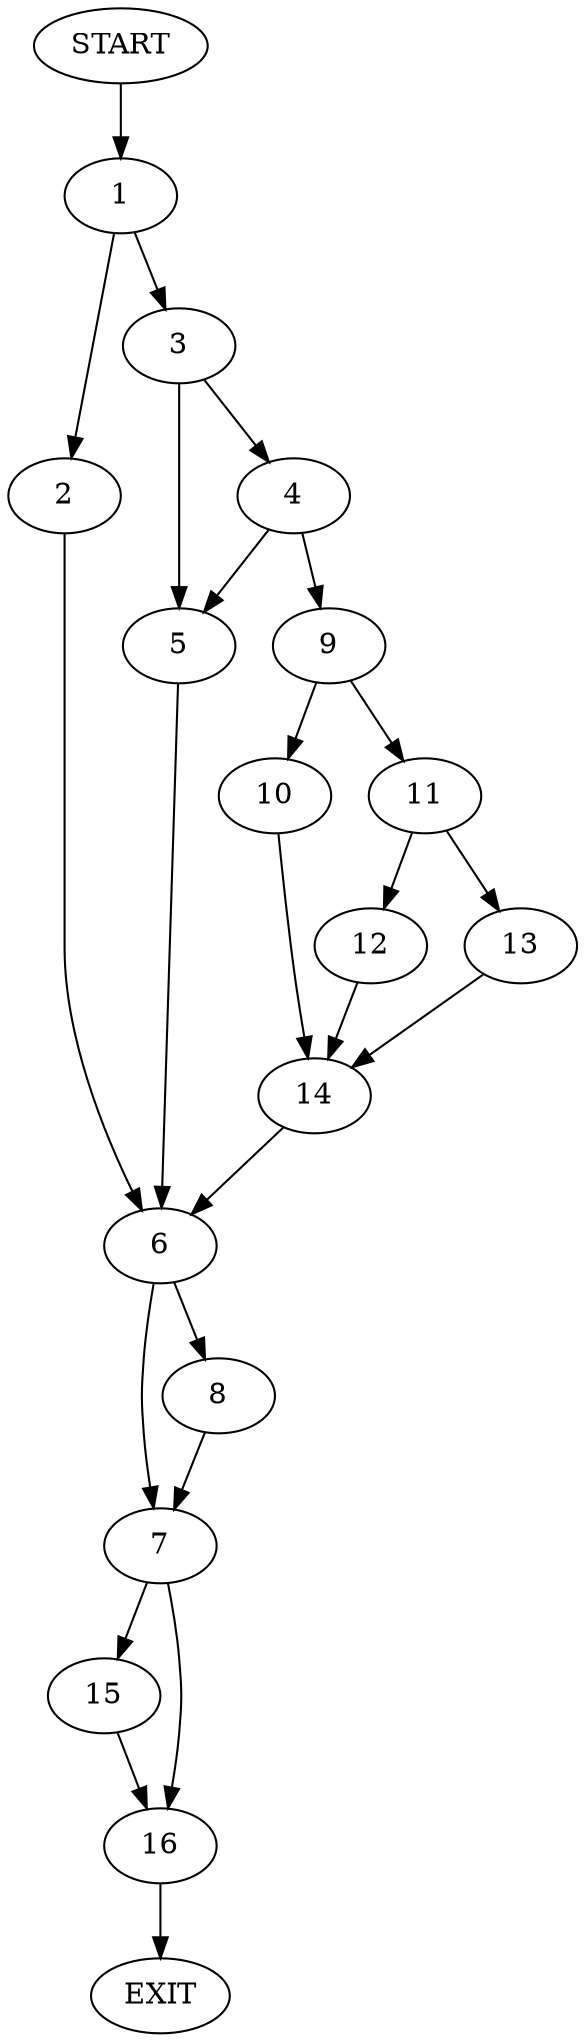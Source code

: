 digraph {
0 [label="START"]
17 [label="EXIT"]
0 -> 1
1 -> 2
1 -> 3
3 -> 4
3 -> 5
2 -> 6
6 -> 7
6 -> 8
5 -> 6
4 -> 5
4 -> 9
9 -> 10
9 -> 11
11 -> 12
11 -> 13
10 -> 14
14 -> 6
12 -> 14
13 -> 14
7 -> 15
7 -> 16
8 -> 7
15 -> 16
16 -> 17
}
